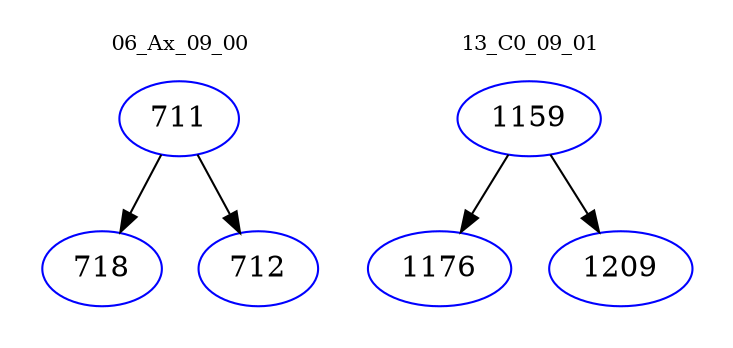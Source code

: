 digraph{
subgraph cluster_0 {
color = white
label = "06_Ax_09_00";
fontsize=10;
T0_711 [label="711", color="blue"]
T0_711 -> T0_718 [color="black"]
T0_718 [label="718", color="blue"]
T0_711 -> T0_712 [color="black"]
T0_712 [label="712", color="blue"]
}
subgraph cluster_1 {
color = white
label = "13_C0_09_01";
fontsize=10;
T1_1159 [label="1159", color="blue"]
T1_1159 -> T1_1176 [color="black"]
T1_1176 [label="1176", color="blue"]
T1_1159 -> T1_1209 [color="black"]
T1_1209 [label="1209", color="blue"]
}
}
